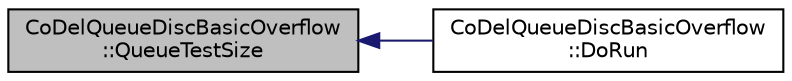digraph "CoDelQueueDiscBasicOverflow::QueueTestSize"
{
  edge [fontname="Helvetica",fontsize="10",labelfontname="Helvetica",labelfontsize="10"];
  node [fontname="Helvetica",fontsize="10",shape=record];
  rankdir="LR";
  Node1 [label="CoDelQueueDiscBasicOverflow\l::QueueTestSize",height=0.2,width=0.4,color="black", fillcolor="grey75", style="filled", fontcolor="black"];
  Node1 -> Node2 [dir="back",color="midnightblue",fontsize="10",style="solid"];
  Node2 [label="CoDelQueueDiscBasicOverflow\l::DoRun",height=0.2,width=0.4,color="black", fillcolor="white", style="filled",URL="$d5/d7f/classCoDelQueueDiscBasicOverflow.html#a902879310f02ffebbdf420e3de3daaad",tooltip="Implementation to actually run this TestCase. "];
}
